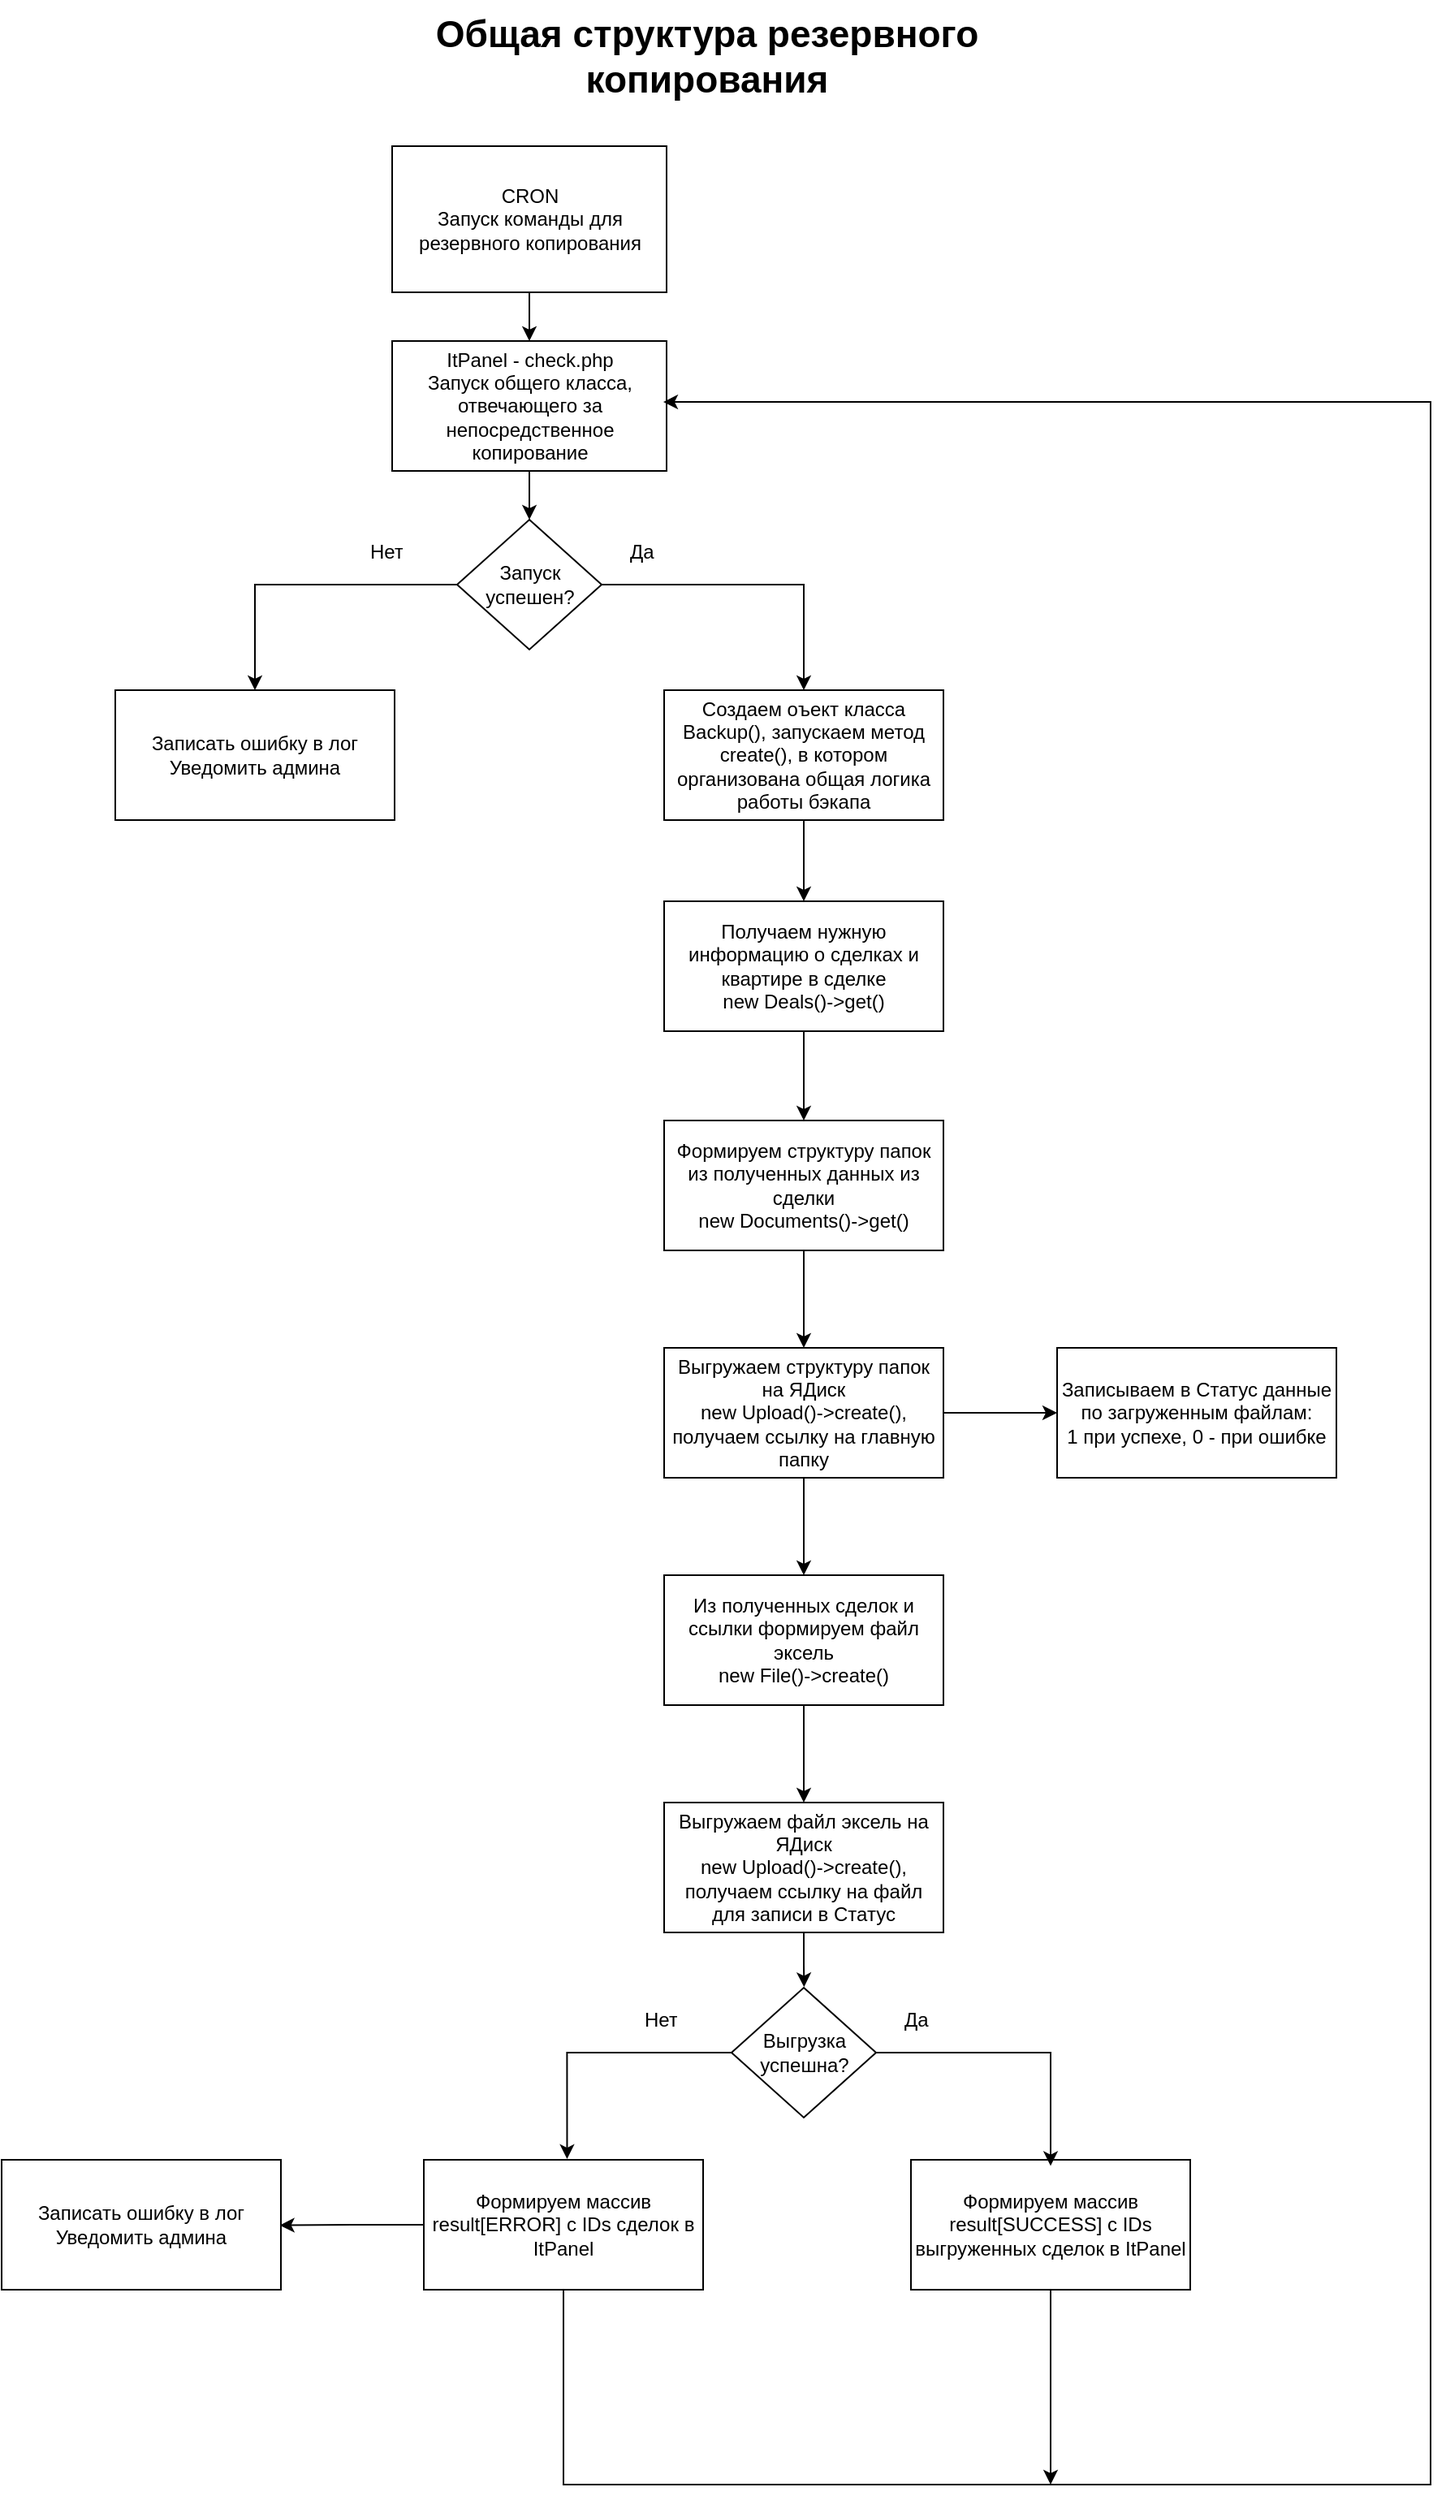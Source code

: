 <mxfile version="26.0.6" pages="2">
  <diagram id="ykcoprw3lmcuyB5p3u-q" name="Backup class (main)">
    <mxGraphModel dx="1434" dy="1599" grid="1" gridSize="10" guides="1" tooltips="1" connect="0" arrows="1" fold="1" page="1" pageScale="1" pageWidth="1169" pageHeight="827" math="0" shadow="0">
      <root>
        <mxCell id="0" />
        <mxCell id="1" parent="0" />
        <mxCell id="0Z_Cq0QArTlGkc0pEMjF-11" style="edgeStyle=orthogonalEdgeStyle;rounded=0;orthogonalLoop=1;jettySize=auto;html=1;entryX=0.5;entryY=0;entryDx=0;entryDy=0;" parent="1" source="FqSsDGNKy8bBFyhwUsow-1" target="0Z_Cq0QArTlGkc0pEMjF-10" edge="1">
          <mxGeometry relative="1" as="geometry" />
        </mxCell>
        <mxCell id="FqSsDGNKy8bBFyhwUsow-1" value="&lt;div&gt;CRON&lt;/div&gt;Запуск команды для резервного копирования" style="rounded=0;whiteSpace=wrap;html=1;" parent="1" vertex="1">
          <mxGeometry x="390.5" y="-720" width="169" height="90" as="geometry" />
        </mxCell>
        <mxCell id="0Z_Cq0QArTlGkc0pEMjF-15" style="edgeStyle=orthogonalEdgeStyle;rounded=0;orthogonalLoop=1;jettySize=auto;html=1;exitX=0.5;exitY=1;exitDx=0;exitDy=0;entryX=0.5;entryY=0;entryDx=0;entryDy=0;" parent="1" source="0Z_Cq0QArTlGkc0pEMjF-1" target="0Z_Cq0QArTlGkc0pEMjF-14" edge="1">
          <mxGeometry relative="1" as="geometry" />
        </mxCell>
        <mxCell id="0Z_Cq0QArTlGkc0pEMjF-1" value="&lt;div&gt;Получаем нужную информацию о сделках и квартире в сделке&lt;/div&gt;&lt;div&gt;new Deals()-&amp;gt;get()&lt;/div&gt;" style="rounded=0;whiteSpace=wrap;html=1;" parent="1" vertex="1">
          <mxGeometry x="558" y="-255" width="172" height="80" as="geometry" />
        </mxCell>
        <mxCell id="0Z_Cq0QArTlGkc0pEMjF-13" style="edgeStyle=orthogonalEdgeStyle;rounded=0;orthogonalLoop=1;jettySize=auto;html=1;exitX=0.5;exitY=1;exitDx=0;exitDy=0;entryX=0.5;entryY=0;entryDx=0;entryDy=0;" parent="1" source="0Z_Cq0QArTlGkc0pEMjF-2" target="0Z_Cq0QArTlGkc0pEMjF-1" edge="1">
          <mxGeometry relative="1" as="geometry" />
        </mxCell>
        <mxCell id="0Z_Cq0QArTlGkc0pEMjF-2" value="Создаем оъект класса Backup(), запускаем метод create(), в котором организована общая логика работы бэкапа" style="rounded=0;whiteSpace=wrap;html=1;" parent="1" vertex="1">
          <mxGeometry x="558" y="-385" width="172" height="80" as="geometry" />
        </mxCell>
        <mxCell id="0Z_Cq0QArTlGkc0pEMjF-5" style="edgeStyle=orthogonalEdgeStyle;rounded=0;orthogonalLoop=1;jettySize=auto;html=1;exitX=1;exitY=0.5;exitDx=0;exitDy=0;entryX=0.5;entryY=0;entryDx=0;entryDy=0;" parent="1" source="0Z_Cq0QArTlGkc0pEMjF-3" target="0Z_Cq0QArTlGkc0pEMjF-2" edge="1">
          <mxGeometry relative="1" as="geometry" />
        </mxCell>
        <mxCell id="0Z_Cq0QArTlGkc0pEMjF-8" style="edgeStyle=orthogonalEdgeStyle;rounded=0;orthogonalLoop=1;jettySize=auto;html=1;exitX=0;exitY=0.5;exitDx=0;exitDy=0;" parent="1" source="0Z_Cq0QArTlGkc0pEMjF-3" target="0Z_Cq0QArTlGkc0pEMjF-7" edge="1">
          <mxGeometry relative="1" as="geometry" />
        </mxCell>
        <mxCell id="0Z_Cq0QArTlGkc0pEMjF-3" value="Запуск успешен?" style="rhombus;whiteSpace=wrap;html=1;" parent="1" vertex="1">
          <mxGeometry x="430.5" y="-490" width="89" height="80" as="geometry" />
        </mxCell>
        <mxCell id="0Z_Cq0QArTlGkc0pEMjF-6" value="Да" style="text;strokeColor=none;fillColor=none;align=left;verticalAlign=middle;spacingLeft=4;spacingRight=4;overflow=hidden;points=[[0,0.5],[1,0.5]];portConstraint=eastwest;rotatable=0;whiteSpace=wrap;html=1;" parent="1" vertex="1">
          <mxGeometry x="531" y="-485" width="80" height="30" as="geometry" />
        </mxCell>
        <mxCell id="0Z_Cq0QArTlGkc0pEMjF-7" value="&lt;div&gt;Записать ошибку в лог&lt;/div&gt;&lt;div&gt;Уведомить админа&lt;/div&gt;" style="rounded=0;whiteSpace=wrap;html=1;" parent="1" vertex="1">
          <mxGeometry x="220" y="-385" width="172" height="80" as="geometry" />
        </mxCell>
        <mxCell id="0Z_Cq0QArTlGkc0pEMjF-9" value="Нет" style="text;strokeColor=none;fillColor=none;align=left;verticalAlign=middle;spacingLeft=4;spacingRight=4;overflow=hidden;points=[[0,0.5],[1,0.5]];portConstraint=eastwest;rotatable=0;whiteSpace=wrap;html=1;" parent="1" vertex="1">
          <mxGeometry x="371" y="-485" width="80" height="30" as="geometry" />
        </mxCell>
        <mxCell id="0Z_Cq0QArTlGkc0pEMjF-12" style="edgeStyle=orthogonalEdgeStyle;rounded=0;orthogonalLoop=1;jettySize=auto;html=1;exitX=0.5;exitY=1;exitDx=0;exitDy=0;entryX=0.5;entryY=0;entryDx=0;entryDy=0;" parent="1" source="0Z_Cq0QArTlGkc0pEMjF-10" target="0Z_Cq0QArTlGkc0pEMjF-3" edge="1">
          <mxGeometry relative="1" as="geometry">
            <mxPoint x="475" y="-500" as="targetPoint" />
          </mxGeometry>
        </mxCell>
        <mxCell id="0Z_Cq0QArTlGkc0pEMjF-10" value="&lt;div&gt;ItPanel - check.php&lt;/div&gt;&lt;div&gt;Запуск общего класса, отвечающего за непосредственное копирование&lt;/div&gt;" style="rounded=0;whiteSpace=wrap;html=1;" parent="1" vertex="1">
          <mxGeometry x="390.5" y="-600" width="169" height="80" as="geometry" />
        </mxCell>
        <mxCell id="0Z_Cq0QArTlGkc0pEMjF-17" style="edgeStyle=orthogonalEdgeStyle;rounded=0;orthogonalLoop=1;jettySize=auto;html=1;exitX=0.5;exitY=1;exitDx=0;exitDy=0;entryX=0.5;entryY=0;entryDx=0;entryDy=0;" parent="1" source="0Z_Cq0QArTlGkc0pEMjF-14" target="0Z_Cq0QArTlGkc0pEMjF-16" edge="1">
          <mxGeometry relative="1" as="geometry" />
        </mxCell>
        <mxCell id="0Z_Cq0QArTlGkc0pEMjF-14" value="&lt;div&gt;Формируем структуру папок из полученных данных из сделки&lt;/div&gt;&lt;div&gt;new Documents()-&amp;gt;get()&lt;/div&gt;" style="rounded=0;whiteSpace=wrap;html=1;" parent="1" vertex="1">
          <mxGeometry x="558" y="-120" width="172" height="80" as="geometry" />
        </mxCell>
        <mxCell id="0Z_Cq0QArTlGkc0pEMjF-19" style="edgeStyle=orthogonalEdgeStyle;rounded=0;orthogonalLoop=1;jettySize=auto;html=1;exitX=0.5;exitY=1;exitDx=0;exitDy=0;entryX=0.5;entryY=0;entryDx=0;entryDy=0;" parent="1" source="0Z_Cq0QArTlGkc0pEMjF-16" target="0Z_Cq0QArTlGkc0pEMjF-18" edge="1">
          <mxGeometry relative="1" as="geometry" />
        </mxCell>
        <mxCell id="0Z_Cq0QArTlGkc0pEMjF-25" style="edgeStyle=orthogonalEdgeStyle;rounded=0;orthogonalLoop=1;jettySize=auto;html=1;" parent="1" source="0Z_Cq0QArTlGkc0pEMjF-16" target="0Z_Cq0QArTlGkc0pEMjF-24" edge="1">
          <mxGeometry relative="1" as="geometry" />
        </mxCell>
        <mxCell id="0Z_Cq0QArTlGkc0pEMjF-16" value="&lt;div&gt;Выгружаем структуру папок на ЯДиск&lt;/div&gt;&lt;div&gt;new Upload()-&amp;gt;create(), получаем ссылку на главную папку&lt;/div&gt;" style="rounded=0;whiteSpace=wrap;html=1;" parent="1" vertex="1">
          <mxGeometry x="558" y="20" width="172" height="80" as="geometry" />
        </mxCell>
        <mxCell id="0Z_Cq0QArTlGkc0pEMjF-22" style="edgeStyle=orthogonalEdgeStyle;rounded=0;orthogonalLoop=1;jettySize=auto;html=1;entryX=0.5;entryY=0;entryDx=0;entryDy=0;" parent="1" source="0Z_Cq0QArTlGkc0pEMjF-18" target="0Z_Cq0QArTlGkc0pEMjF-20" edge="1">
          <mxGeometry relative="1" as="geometry" />
        </mxCell>
        <mxCell id="0Z_Cq0QArTlGkc0pEMjF-18" value="&lt;div&gt;Из полученных сделок и ссылки формируем файл эксель&lt;/div&gt;&lt;div&gt;new File()-&amp;gt;create()&lt;/div&gt;" style="rounded=0;whiteSpace=wrap;html=1;" parent="1" vertex="1">
          <mxGeometry x="558" y="160" width="172" height="80" as="geometry" />
        </mxCell>
        <mxCell id="0Z_Cq0QArTlGkc0pEMjF-20" value="&lt;div&gt;Выгружаем файл эксель на ЯДиск&lt;/div&gt;&lt;div&gt;new Upload()-&amp;gt;create(), получаем ссылку на файл для записи в Статус&lt;/div&gt;" style="rounded=0;whiteSpace=wrap;html=1;" parent="1" vertex="1">
          <mxGeometry x="558" y="300" width="172" height="80" as="geometry" />
        </mxCell>
        <mxCell id="0Z_Cq0QArTlGkc0pEMjF-23" value="&lt;font style=&quot;font-size: 23px;&quot;&gt;&lt;b&gt;Общая структура резервного копирования&lt;/b&gt;&lt;/font&gt;" style="text;strokeColor=none;fillColor=none;align=center;verticalAlign=middle;spacingLeft=4;spacingRight=4;overflow=hidden;points=[[0,0.5],[1,0.5]];portConstraint=eastwest;rotatable=0;whiteSpace=wrap;html=1;" parent="1" vertex="1">
          <mxGeometry x="409" y="-810" width="351" height="70" as="geometry" />
        </mxCell>
        <mxCell id="0Z_Cq0QArTlGkc0pEMjF-24" value="&lt;div&gt;&lt;span style=&quot;background-color: transparent; color: light-dark(rgb(0, 0, 0), rgb(255, 255, 255));&quot;&gt;Записываем в Статус данные по загруженным файлам:&lt;/span&gt;&lt;/div&gt;&lt;div&gt;&lt;span style=&quot;background-color: transparent; color: light-dark(rgb(0, 0, 0), rgb(255, 255, 255));&quot;&gt;1 при успехе, 0 - при ошибке&lt;/span&gt;&lt;/div&gt;" style="rounded=0;whiteSpace=wrap;html=1;" parent="1" vertex="1">
          <mxGeometry x="800" y="20" width="172" height="80" as="geometry" />
        </mxCell>
        <mxCell id="0Z_Cq0QArTlGkc0pEMjF-28" value="Выгрузка успешна?" style="rhombus;whiteSpace=wrap;html=1;" parent="1" vertex="1">
          <mxGeometry x="599.5" y="414" width="89" height="80" as="geometry" />
        </mxCell>
        <mxCell id="0Z_Cq0QArTlGkc0pEMjF-29" value="Да" style="text;strokeColor=none;fillColor=none;align=left;verticalAlign=middle;spacingLeft=4;spacingRight=4;overflow=hidden;points=[[0,0.5],[1,0.5]];portConstraint=eastwest;rotatable=0;whiteSpace=wrap;html=1;" parent="1" vertex="1">
          <mxGeometry x="700" y="419" width="80" height="30" as="geometry" />
        </mxCell>
        <mxCell id="0Z_Cq0QArTlGkc0pEMjF-30" value="Нет" style="text;strokeColor=none;fillColor=none;align=left;verticalAlign=middle;spacingLeft=4;spacingRight=4;overflow=hidden;points=[[0,0.5],[1,0.5]];portConstraint=eastwest;rotatable=0;whiteSpace=wrap;html=1;" parent="1" vertex="1">
          <mxGeometry x="540" y="419" width="80" height="30" as="geometry" />
        </mxCell>
        <mxCell id="0Z_Cq0QArTlGkc0pEMjF-41" style="edgeStyle=orthogonalEdgeStyle;rounded=0;orthogonalLoop=1;jettySize=auto;html=1;entryX=0.988;entryY=0.469;entryDx=0;entryDy=0;entryPerimeter=0;" parent="1" source="0Z_Cq0QArTlGkc0pEMjF-31" target="0Z_Cq0QArTlGkc0pEMjF-10" edge="1">
          <mxGeometry relative="1" as="geometry">
            <mxPoint x="750" y="680" as="targetPoint" />
            <Array as="points">
              <mxPoint x="496" y="720" />
              <mxPoint x="1030" y="720" />
              <mxPoint x="1030" y="-562" />
            </Array>
          </mxGeometry>
        </mxCell>
        <mxCell id="0Z_Cq0QArTlGkc0pEMjF-31" value="&lt;span style=&quot;text-align: left;&quot;&gt;Формируем массив result[ERROR] с IDs сделок в ItPanel&lt;/span&gt;" style="rounded=0;whiteSpace=wrap;html=1;" parent="1" vertex="1">
          <mxGeometry x="410" y="520" width="172" height="80" as="geometry" />
        </mxCell>
        <mxCell id="0Z_Cq0QArTlGkc0pEMjF-32" style="edgeStyle=orthogonalEdgeStyle;rounded=0;orthogonalLoop=1;jettySize=auto;html=1;entryX=0.513;entryY=-0.006;entryDx=0;entryDy=0;entryPerimeter=0;" parent="1" source="0Z_Cq0QArTlGkc0pEMjF-28" target="0Z_Cq0QArTlGkc0pEMjF-31" edge="1">
          <mxGeometry relative="1" as="geometry" />
        </mxCell>
        <mxCell id="0Z_Cq0QArTlGkc0pEMjF-42" style="edgeStyle=orthogonalEdgeStyle;rounded=0;orthogonalLoop=1;jettySize=auto;html=1;" parent="1" source="0Z_Cq0QArTlGkc0pEMjF-35" edge="1">
          <mxGeometry relative="1" as="geometry">
            <mxPoint x="796" y="720" as="targetPoint" />
          </mxGeometry>
        </mxCell>
        <mxCell id="0Z_Cq0QArTlGkc0pEMjF-35" value="&lt;span style=&quot;text-align: left;&quot;&gt;Формируем массив result[SUCCESS] с IDs выгруженных сделок в ItPanel&lt;/span&gt;" style="rounded=0;whiteSpace=wrap;html=1;" parent="1" vertex="1">
          <mxGeometry x="710" y="520" width="172" height="80" as="geometry" />
        </mxCell>
        <mxCell id="0Z_Cq0QArTlGkc0pEMjF-36" style="edgeStyle=orthogonalEdgeStyle;rounded=0;orthogonalLoop=1;jettySize=auto;html=1;entryX=0.5;entryY=0.047;entryDx=0;entryDy=0;entryPerimeter=0;" parent="1" source="0Z_Cq0QArTlGkc0pEMjF-28" target="0Z_Cq0QArTlGkc0pEMjF-35" edge="1">
          <mxGeometry relative="1" as="geometry" />
        </mxCell>
        <mxCell id="0Z_Cq0QArTlGkc0pEMjF-37" value="&lt;div&gt;Записать ошибку в лог&lt;/div&gt;&lt;div&gt;Уведомить админа&lt;/div&gt;" style="rounded=0;whiteSpace=wrap;html=1;" parent="1" vertex="1">
          <mxGeometry x="150" y="520" width="172" height="80" as="geometry" />
        </mxCell>
        <mxCell id="0Z_Cq0QArTlGkc0pEMjF-40" style="edgeStyle=orthogonalEdgeStyle;rounded=0;orthogonalLoop=1;jettySize=auto;html=1;entryX=0.996;entryY=0.504;entryDx=0;entryDy=0;entryPerimeter=0;" parent="1" source="0Z_Cq0QArTlGkc0pEMjF-31" target="0Z_Cq0QArTlGkc0pEMjF-37" edge="1">
          <mxGeometry relative="1" as="geometry" />
        </mxCell>
        <mxCell id="0Z_Cq0QArTlGkc0pEMjF-43" style="edgeStyle=orthogonalEdgeStyle;rounded=0;orthogonalLoop=1;jettySize=auto;html=1;entryX=0.502;entryY=-0.004;entryDx=0;entryDy=0;entryPerimeter=0;" parent="1" source="0Z_Cq0QArTlGkc0pEMjF-20" target="0Z_Cq0QArTlGkc0pEMjF-28" edge="1">
          <mxGeometry relative="1" as="geometry">
            <mxPoint x="644" y="410" as="targetPoint" />
          </mxGeometry>
        </mxCell>
      </root>
    </mxGraphModel>
  </diagram>
  <diagram name="File class" id="9FN_7QrL7bDhH2xpMbpj">
    <mxGraphModel dx="1434" dy="833" grid="1" gridSize="10" guides="1" tooltips="1" connect="1" arrows="1" fold="1" page="1" pageScale="1" pageWidth="827" pageHeight="1169" math="0" shadow="0">
      <root>
        <mxCell id="0" />
        <mxCell id="1" parent="0" />
        <mxCell id="qxar2i6eTfuTEpqdG3V1-7" style="edgeStyle=orthogonalEdgeStyle;rounded=0;orthogonalLoop=1;jettySize=auto;html=1;exitX=1;exitY=0.5;exitDx=0;exitDy=0;entryX=0;entryY=0.5;entryDx=0;entryDy=0;" parent="1" source="qxar2i6eTfuTEpqdG3V1-1" target="qxar2i6eTfuTEpqdG3V1-2" edge="1">
          <mxGeometry relative="1" as="geometry" />
        </mxCell>
        <mxCell id="qxar2i6eTfuTEpqdG3V1-1" value="Check Deal for Flat&lt;span style=&quot;background-color: transparent; color: light-dark(rgb(0, 0, 0), rgb(255, 255, 255));&quot;&gt;ID&lt;/span&gt;&lt;span style=&quot;background-color: transparent; color: light-dark(rgb(0, 0, 0), rgb(255, 255, 255));&quot;&gt;&amp;nbsp;&lt;/span&gt;" style="rounded=0;whiteSpace=wrap;html=1;" parent="1" vertex="1">
          <mxGeometry x="80" y="80" width="120" height="60" as="geometry" />
        </mxCell>
        <mxCell id="qxar2i6eTfuTEpqdG3V1-8" style="edgeStyle=orthogonalEdgeStyle;rounded=0;orthogonalLoop=1;jettySize=auto;html=1;exitX=1;exitY=0.5;exitDx=0;exitDy=0;entryX=0;entryY=0.5;entryDx=0;entryDy=0;" parent="1" source="qxar2i6eTfuTEpqdG3V1-2" target="qxar2i6eTfuTEpqdG3V1-4" edge="1">
          <mxGeometry relative="1" as="geometry" />
        </mxCell>
        <mxCell id="qxar2i6eTfuTEpqdG3V1-2" value="Check Flat for docs folder ID&lt;span style=&quot;background-color: transparent; color: light-dark(rgb(0, 0, 0), rgb(255, 255, 255));&quot;&gt;&amp;nbsp;&lt;/span&gt;" style="rounded=0;whiteSpace=wrap;html=1;" parent="1" vertex="1">
          <mxGeometry x="354" y="80" width="120" height="60" as="geometry" />
        </mxCell>
        <mxCell id="qxar2i6eTfuTEpqdG3V1-9" style="edgeStyle=orthogonalEdgeStyle;rounded=0;orthogonalLoop=1;jettySize=auto;html=1;exitX=1;exitY=0.5;exitDx=0;exitDy=0;" parent="1" source="qxar2i6eTfuTEpqdG3V1-4" target="qxar2i6eTfuTEpqdG3V1-6" edge="1">
          <mxGeometry relative="1" as="geometry" />
        </mxCell>
        <mxCell id="qxar2i6eTfuTEpqdG3V1-4" value="Create Array with Main folder structure" style="rounded=0;whiteSpace=wrap;html=1;" parent="1" vertex="1">
          <mxGeometry x="620" y="80" width="120" height="60" as="geometry" />
        </mxCell>
        <mxCell id="qxar2i6eTfuTEpqdG3V1-11" style="edgeStyle=orthogonalEdgeStyle;rounded=0;orthogonalLoop=1;jettySize=auto;html=1;exitX=1;exitY=0.5;exitDx=0;exitDy=0;entryX=0;entryY=0.5;entryDx=0;entryDy=0;" parent="1" source="qxar2i6eTfuTEpqdG3V1-6" target="qxar2i6eTfuTEpqdG3V1-10" edge="1">
          <mxGeometry relative="1" as="geometry" />
        </mxCell>
        <mxCell id="qxar2i6eTfuTEpqdG3V1-6" value="Create (upload) this structure to Y.Disk" style="rounded=0;whiteSpace=wrap;html=1;" parent="1" vertex="1">
          <mxGeometry x="80" y="250" width="120" height="60" as="geometry" />
        </mxCell>
        <mxCell id="qxar2i6eTfuTEpqdG3V1-13" style="edgeStyle=orthogonalEdgeStyle;rounded=0;orthogonalLoop=1;jettySize=auto;html=1;exitX=1;exitY=0.5;exitDx=0;exitDy=0;entryX=0;entryY=0.5;entryDx=0;entryDy=0;" parent="1" source="qxar2i6eTfuTEpqdG3V1-10" target="qxar2i6eTfuTEpqdG3V1-12" edge="1">
          <mxGeometry relative="1" as="geometry" />
        </mxCell>
        <mxCell id="qxar2i6eTfuTEpqdG3V1-10" value="Get remote main folder link" style="rounded=0;whiteSpace=wrap;html=1;" parent="1" vertex="1">
          <mxGeometry x="354" y="250" width="120" height="60" as="geometry" />
        </mxCell>
        <mxCell id="qxar2i6eTfuTEpqdG3V1-15" style="edgeStyle=orthogonalEdgeStyle;rounded=0;orthogonalLoop=1;jettySize=auto;html=1;exitX=1;exitY=0.5;exitDx=0;exitDy=0;" parent="1" source="qxar2i6eTfuTEpqdG3V1-12" target="qxar2i6eTfuTEpqdG3V1-14" edge="1">
          <mxGeometry relative="1" as="geometry" />
        </mxCell>
        <mxCell id="qxar2i6eTfuTEpqdG3V1-12" value="Write down Remote link to Deal&#39;s Excel File" style="rounded=0;whiteSpace=wrap;html=1;" parent="1" vertex="1">
          <mxGeometry x="620" y="250" width="120" height="60" as="geometry" />
        </mxCell>
        <mxCell id="qxar2i6eTfuTEpqdG3V1-17" style="edgeStyle=orthogonalEdgeStyle;rounded=0;orthogonalLoop=1;jettySize=auto;html=1;exitX=1;exitY=0.5;exitDx=0;exitDy=0;entryX=0;entryY=0.5;entryDx=0;entryDy=0;" parent="1" source="qxar2i6eTfuTEpqdG3V1-14" target="qxar2i6eTfuTEpqdG3V1-16" edge="1">
          <mxGeometry relative="1" as="geometry" />
        </mxCell>
        <mxCell id="qxar2i6eTfuTEpqdG3V1-14" value="Upload Deal Excel File to Y.Disk" style="rounded=0;whiteSpace=wrap;html=1;" parent="1" vertex="1">
          <mxGeometry x="80" y="420" width="120" height="60" as="geometry" />
        </mxCell>
        <mxCell id="qxar2i6eTfuTEpqdG3V1-16" value="Get respond for returning ArRespond to ItPanel" style="rounded=0;whiteSpace=wrap;html=1;" parent="1" vertex="1">
          <mxGeometry x="354" y="420" width="120" height="60" as="geometry" />
        </mxCell>
      </root>
    </mxGraphModel>
  </diagram>
</mxfile>
